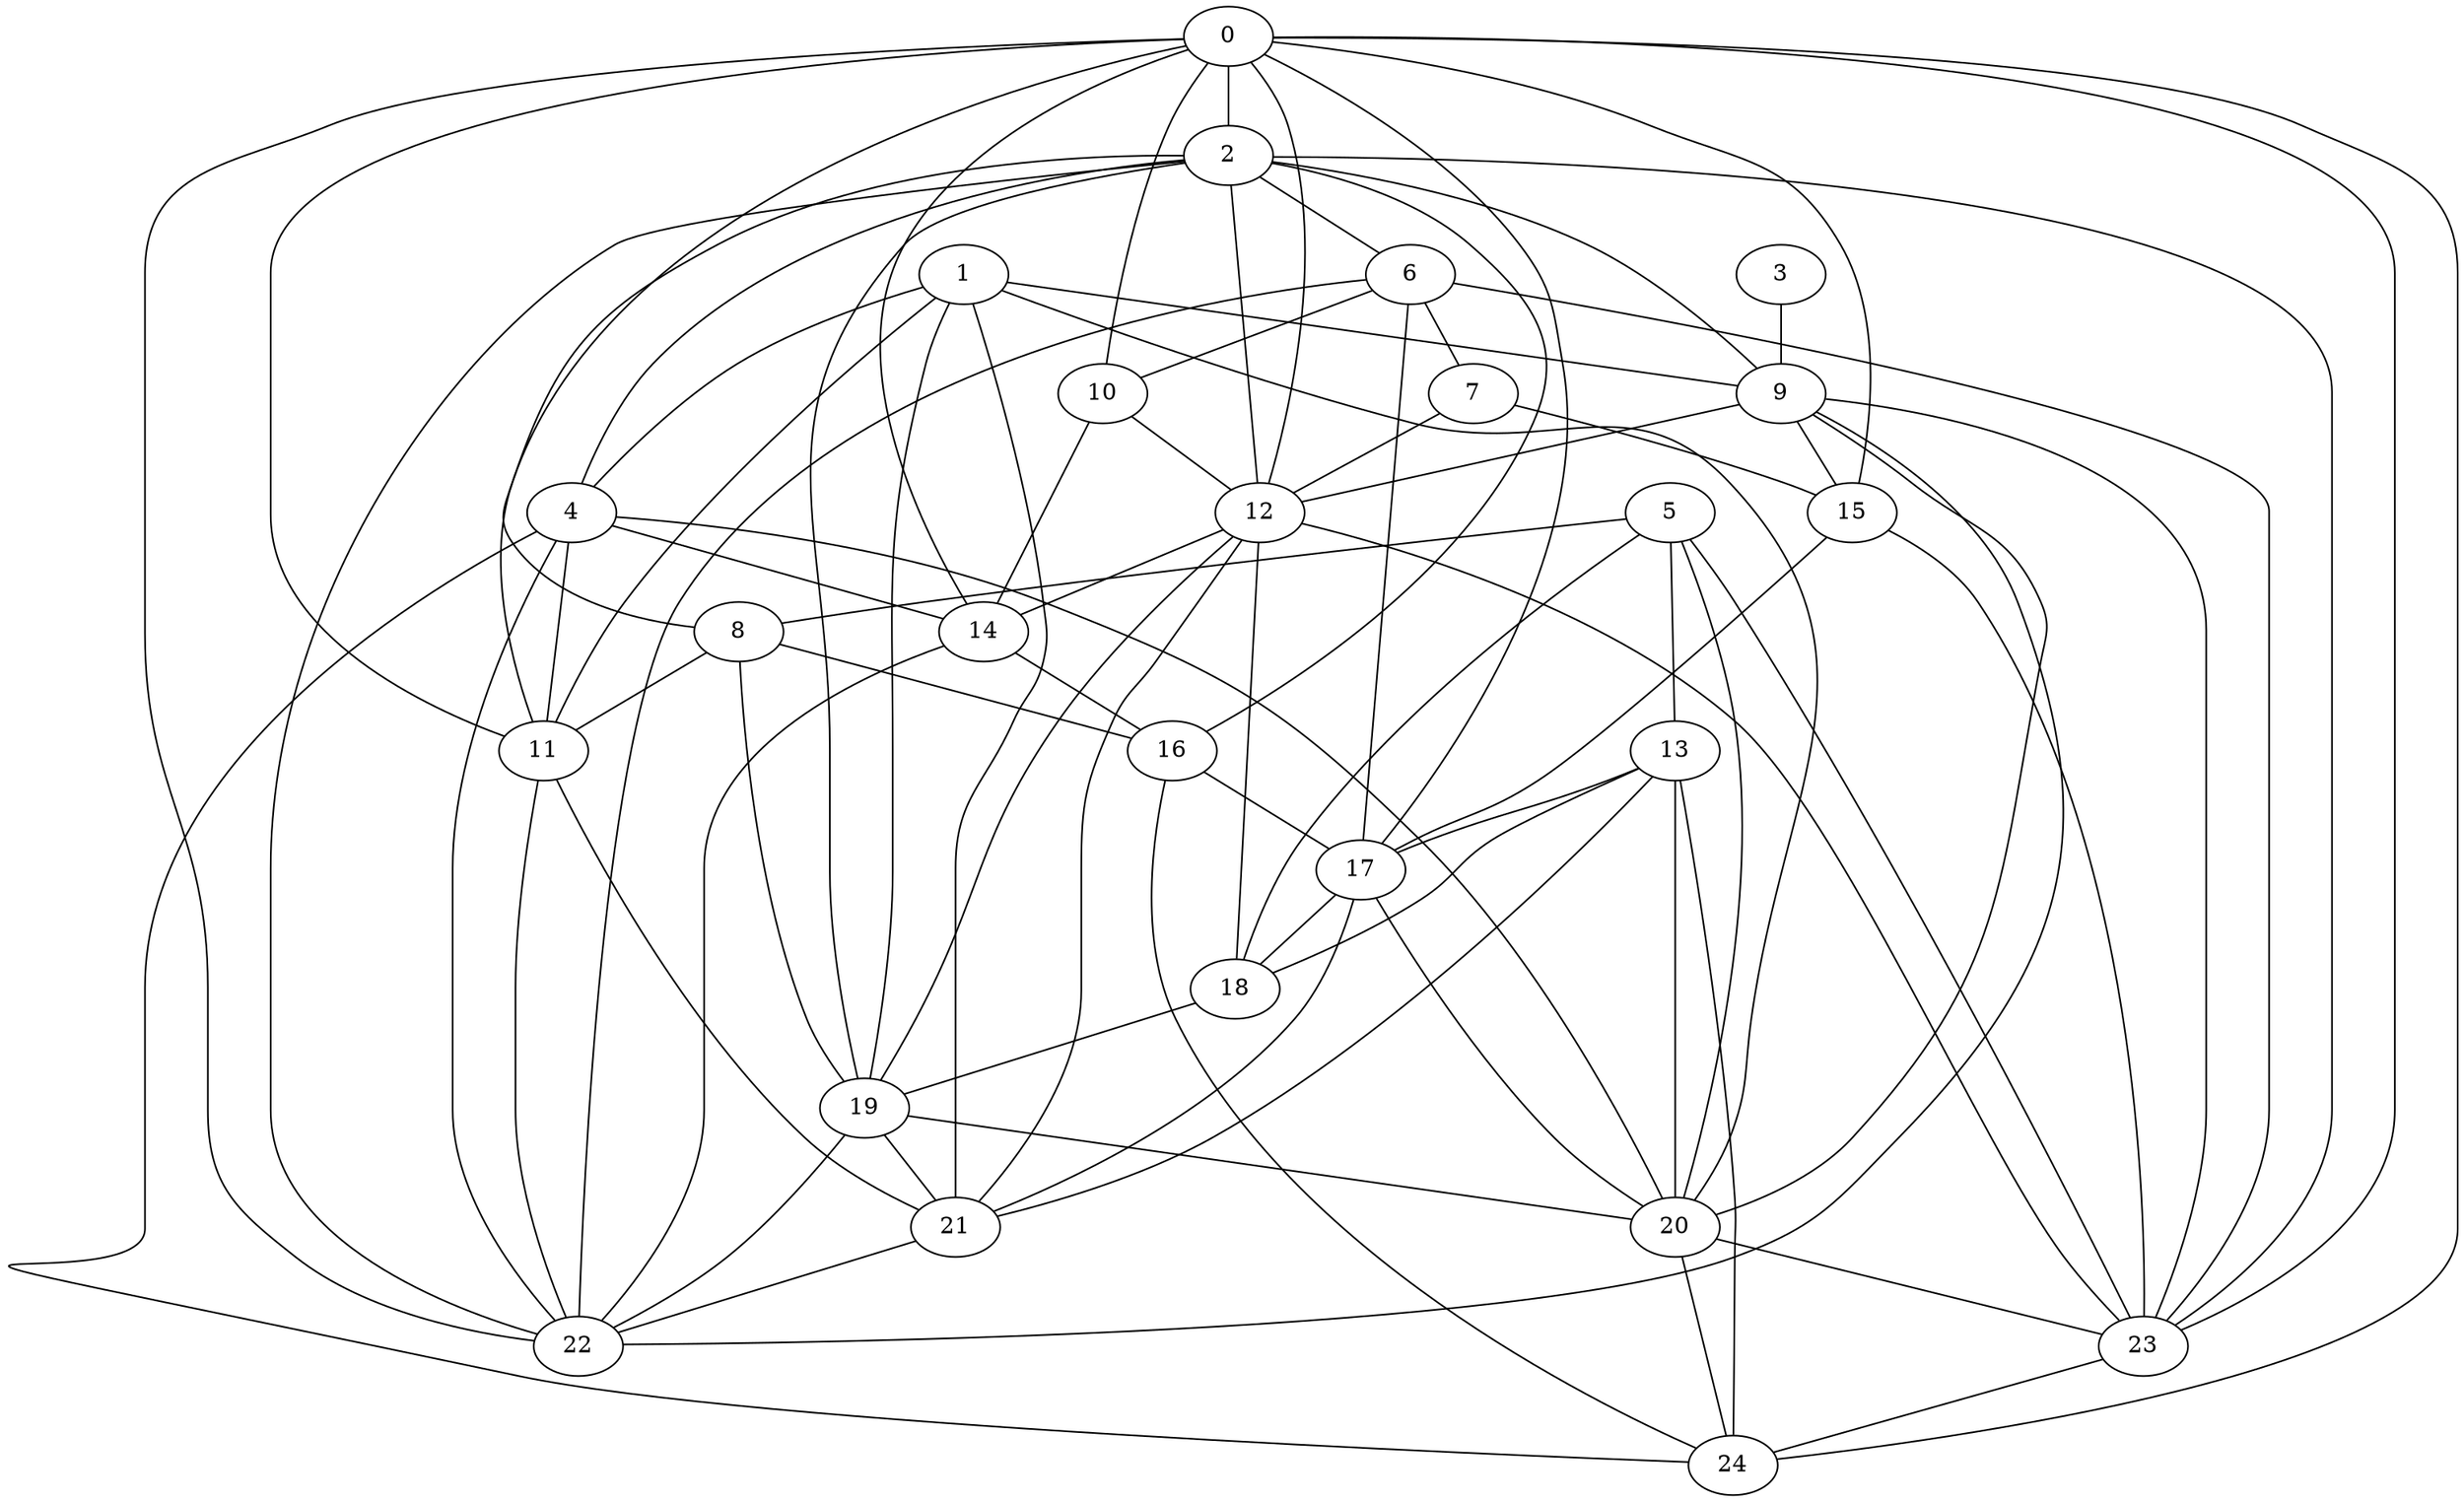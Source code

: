 strict graph "gnp_random_graph(25,0.25)" {
0;
1;
2;
3;
4;
5;
6;
7;
8;
9;
10;
11;
12;
13;
14;
15;
16;
17;
18;
19;
20;
21;
22;
23;
24;
0 -- 2  [is_available=True, prob="1.0"];
0 -- 8  [is_available=True, prob="0.865144551215"];
0 -- 10  [is_available=True, prob="1.0"];
0 -- 11  [is_available=True, prob="0.761534168936"];
0 -- 12  [is_available=True, prob="0.0214307323149"];
0 -- 14  [is_available=True, prob="1.0"];
0 -- 15  [is_available=True, prob="0.70128389424"];
0 -- 17  [is_available=True, prob="0.20578766172"];
0 -- 22  [is_available=True, prob="0.650840383597"];
0 -- 23  [is_available=True, prob="0.465242493312"];
0 -- 24  [is_available=True, prob="1.0"];
1 -- 4  [is_available=True, prob="0.499969895785"];
1 -- 9  [is_available=True, prob="0.580088961016"];
1 -- 11  [is_available=True, prob="0.942415378907"];
1 -- 19  [is_available=True, prob="1.0"];
1 -- 20  [is_available=True, prob="0.896485803192"];
1 -- 21  [is_available=True, prob="0.550942448456"];
2 -- 4  [is_available=True, prob="0.0317886606048"];
2 -- 6  [is_available=True, prob="1.0"];
2 -- 9  [is_available=True, prob="0.931896823732"];
2 -- 11  [is_available=True, prob="1.0"];
2 -- 12  [is_available=True, prob="1.0"];
2 -- 16  [is_available=True, prob="1.0"];
2 -- 19  [is_available=True, prob="0.201657444999"];
2 -- 22  [is_available=True, prob="1.0"];
2 -- 23  [is_available=True, prob="0.186040744676"];
3 -- 9  [is_available=True, prob="0.818091297383"];
4 -- 11  [is_available=True, prob="1.0"];
4 -- 14  [is_available=True, prob="0.56618003236"];
4 -- 20  [is_available=True, prob="0.514591059385"];
4 -- 22  [is_available=True, prob="0.424902993652"];
4 -- 24  [is_available=True, prob="0.254038210136"];
5 -- 8  [is_available=True, prob="0.552449448421"];
5 -- 18  [is_available=True, prob="0.47975645296"];
5 -- 20  [is_available=True, prob="0.220289741249"];
5 -- 13  [is_available=True, prob="0.341995909329"];
5 -- 23  [is_available=True, prob="0.366352291638"];
6 -- 7  [is_available=True, prob="0.072005879259"];
6 -- 10  [is_available=True, prob="1.0"];
6 -- 17  [is_available=True, prob="0.205892352698"];
6 -- 22  [is_available=True, prob="0.658579608689"];
6 -- 23  [is_available=True, prob="0.55733656442"];
7 -- 12  [is_available=True, prob="0.758924444502"];
7 -- 15  [is_available=True, prob="0.806562693332"];
8 -- 16  [is_available=True, prob="0.695195239174"];
8 -- 11  [is_available=True, prob="0.390221328921"];
8 -- 19  [is_available=True, prob="0.835627127662"];
9 -- 12  [is_available=True, prob="0.751708284615"];
9 -- 15  [is_available=True, prob="1.0"];
9 -- 20  [is_available=True, prob="0.209267673504"];
9 -- 22  [is_available=True, prob="0.652100378558"];
9 -- 23  [is_available=True, prob="0.487367608772"];
10 -- 12  [is_available=True, prob="0.947647124421"];
10 -- 14  [is_available=True, prob="0.1678209842"];
11 -- 21  [is_available=True, prob="0.468962355841"];
11 -- 22  [is_available=True, prob="0.226020138338"];
12 -- 14  [is_available=True, prob="1.0"];
12 -- 18  [is_available=True, prob="0.829530622409"];
12 -- 19  [is_available=True, prob="0.580375509079"];
12 -- 21  [is_available=True, prob="0.188212386535"];
12 -- 23  [is_available=True, prob="1.0"];
13 -- 17  [is_available=True, prob="0.650056792319"];
13 -- 18  [is_available=True, prob="0.287285613503"];
13 -- 20  [is_available=True, prob="1.0"];
13 -- 21  [is_available=True, prob="0.489143951791"];
13 -- 24  [is_available=True, prob="1.0"];
14 -- 16  [is_available=True, prob="0.695154844776"];
14 -- 22  [is_available=True, prob="0.696077999151"];
15 -- 23  [is_available=True, prob="0.937067257777"];
15 -- 17  [is_available=True, prob="0.611043229735"];
16 -- 17  [is_available=True, prob="0.05643057314"];
16 -- 24  [is_available=True, prob="1.0"];
17 -- 18  [is_available=True, prob="1.0"];
17 -- 20  [is_available=True, prob="1.0"];
17 -- 21  [is_available=True, prob="0.208477568177"];
18 -- 19  [is_available=True, prob="0.221050861203"];
19 -- 20  [is_available=True, prob="0.567322255929"];
19 -- 21  [is_available=True, prob="0.251687296033"];
19 -- 22  [is_available=True, prob="0.697126993132"];
20 -- 23  [is_available=True, prob="0.684605136869"];
20 -- 24  [is_available=True, prob="0.870144380809"];
21 -- 22  [is_available=True, prob="0.0645907129915"];
23 -- 24  [is_available=True, prob="0.707926847063"];
}
